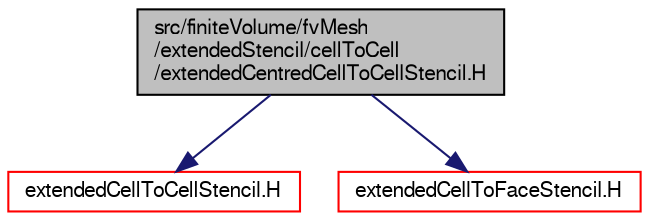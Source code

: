 digraph "src/finiteVolume/fvMesh/extendedStencil/cellToCell/extendedCentredCellToCellStencil.H"
{
  bgcolor="transparent";
  edge [fontname="FreeSans",fontsize="10",labelfontname="FreeSans",labelfontsize="10"];
  node [fontname="FreeSans",fontsize="10",shape=record];
  Node0 [label="src/finiteVolume/fvMesh\l/extendedStencil/cellToCell\l/extendedCentredCellToCellStencil.H",height=0.2,width=0.4,color="black", fillcolor="grey75", style="filled", fontcolor="black"];
  Node0 -> Node1 [color="midnightblue",fontsize="10",style="solid",fontname="FreeSans"];
  Node1 [label="extendedCellToCellStencil.H",height=0.2,width=0.4,color="red",URL="$a03329.html"];
  Node0 -> Node313 [color="midnightblue",fontsize="10",style="solid",fontname="FreeSans"];
  Node313 [label="extendedCellToFaceStencil.H",height=0.2,width=0.4,color="red",URL="$a03386.html"];
}
